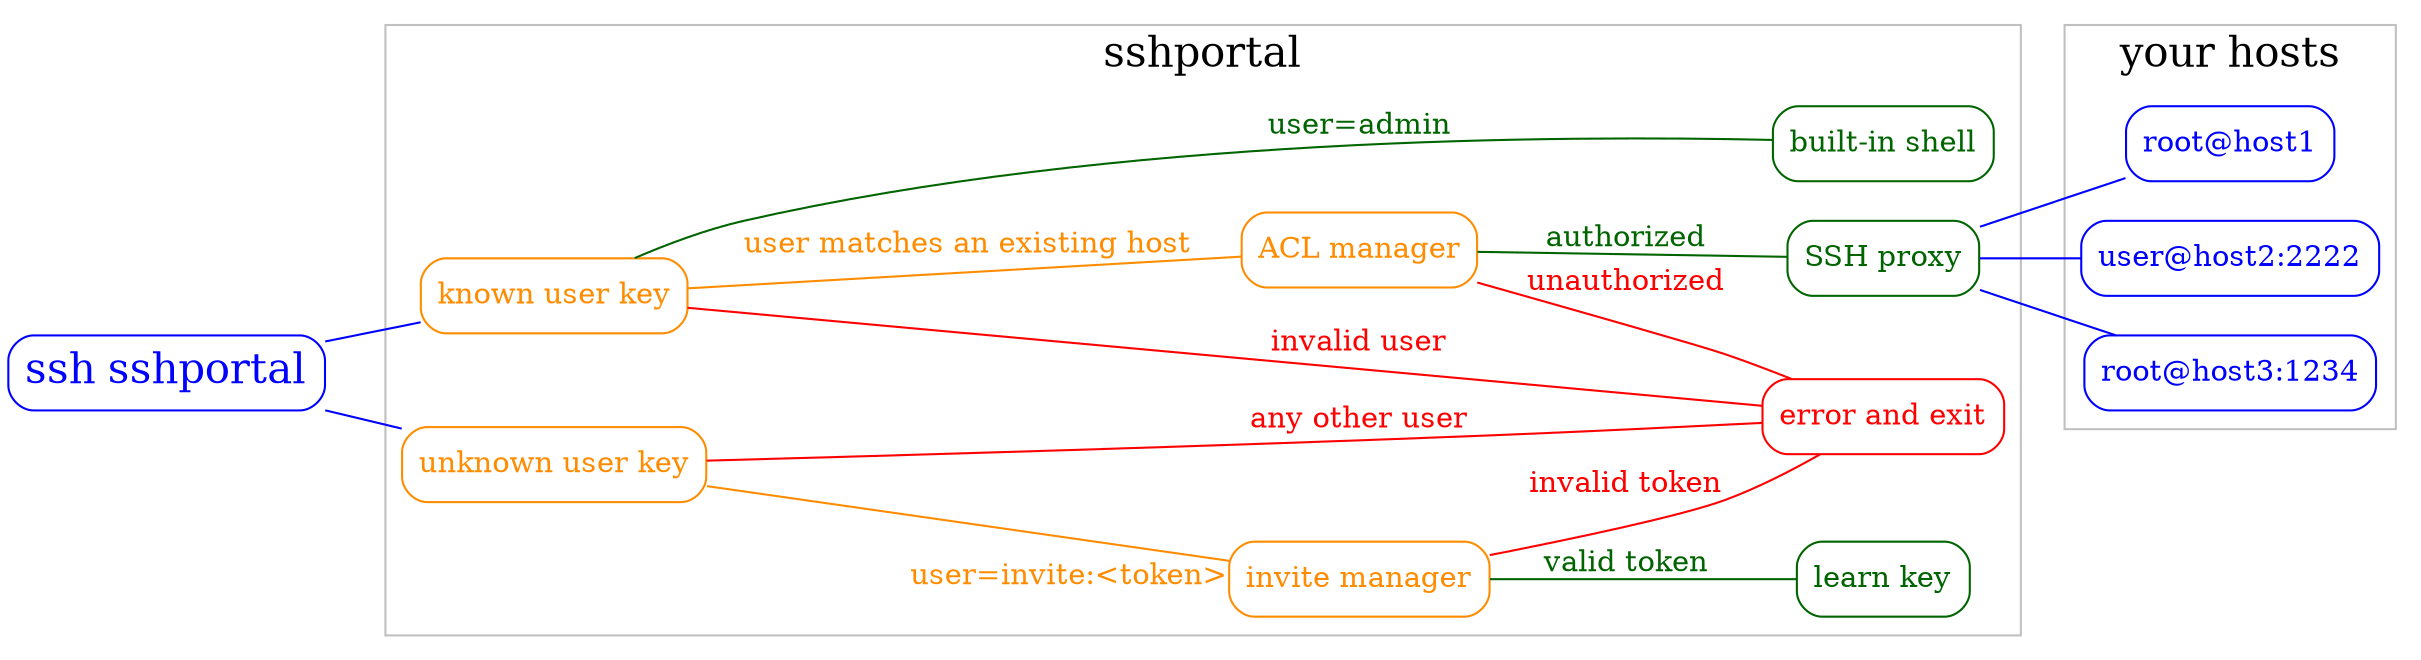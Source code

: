 digraph {
    rankdir=LR;
    layout=dot;
    node[shape=record;style=rounded];
    edge[arrowhead=none];

    start[label="ssh sshportal";color=blue;fontcolor=blue;fontsize=20];

    subgraph cluster_sshportal {
        graph[fontsize=20;color=gray;fontcolor=black];
        label="sshportal";
        {
            node[color=darkorange;fontcolor=darkorange];
            known_user_key[label="known user key"];
            unknown_user_key[label="unknown user key"];
            invite_manager[label="invite manager"];
            acl_manager[label="ACL manager"];
        }
        {
            node[color=darkgreen;fontcolor=darkgreen];
            builtin_shell[label="built-in shell"];
            ssh_proxy[label="SSH proxy"];
            learn_key[label="learn key"];
        }
        err_and_exit[label="error and exit";color=red;fontcolor=red];
        { rank=same; ssh_proxy; builtin_shell; learn_key; err_and_exit; }
        { rank=same; known_user_key; unknown_user_key; }
    }

    subgraph cluster_hosts {
        label="your hosts";
        graph[fontsize=20;color=gray;fontcolor=black];
        node[color=blue;fontcolor=blue];

        host_1[label="root@host1"];
        host_2[label="user@host2:2222"];
        host_3[label="root@host3:1234"];
    }

    {
        edge[color=blue];
        start -> known_user_key;
        start -> unknown_user_key;
        ssh_proxy -> host_1;
        ssh_proxy -> host_2;
        ssh_proxy -> host_3;
    }
    {
        edge[color=darkgreen;fontcolor=darkgreen];
        known_user_key -> builtin_shell[label="user=admin"];
        acl_manager -> ssh_proxy[label="authorized"];
        invite_manager -> learn_key[label="valid token"];
    }
    {
        edge[color=darkorange;fontcolor=darkorange];
        known_user_key -> acl_manager[label="user matches an existing host"];
        unknown_user_key -> invite_manager[headlabel="user=invite:<token>"];
    }
    {
        edge[color=red;fontcolor=red];
        known_user_key -> err_and_exit[label="invalid user"];
        acl_manager -> err_and_exit[label="unauthorized"];
        unknown_user_key -> err_and_exit[label="any other user"];
        invite_manager -> err_and_exit[label="invalid token"];
    }
}